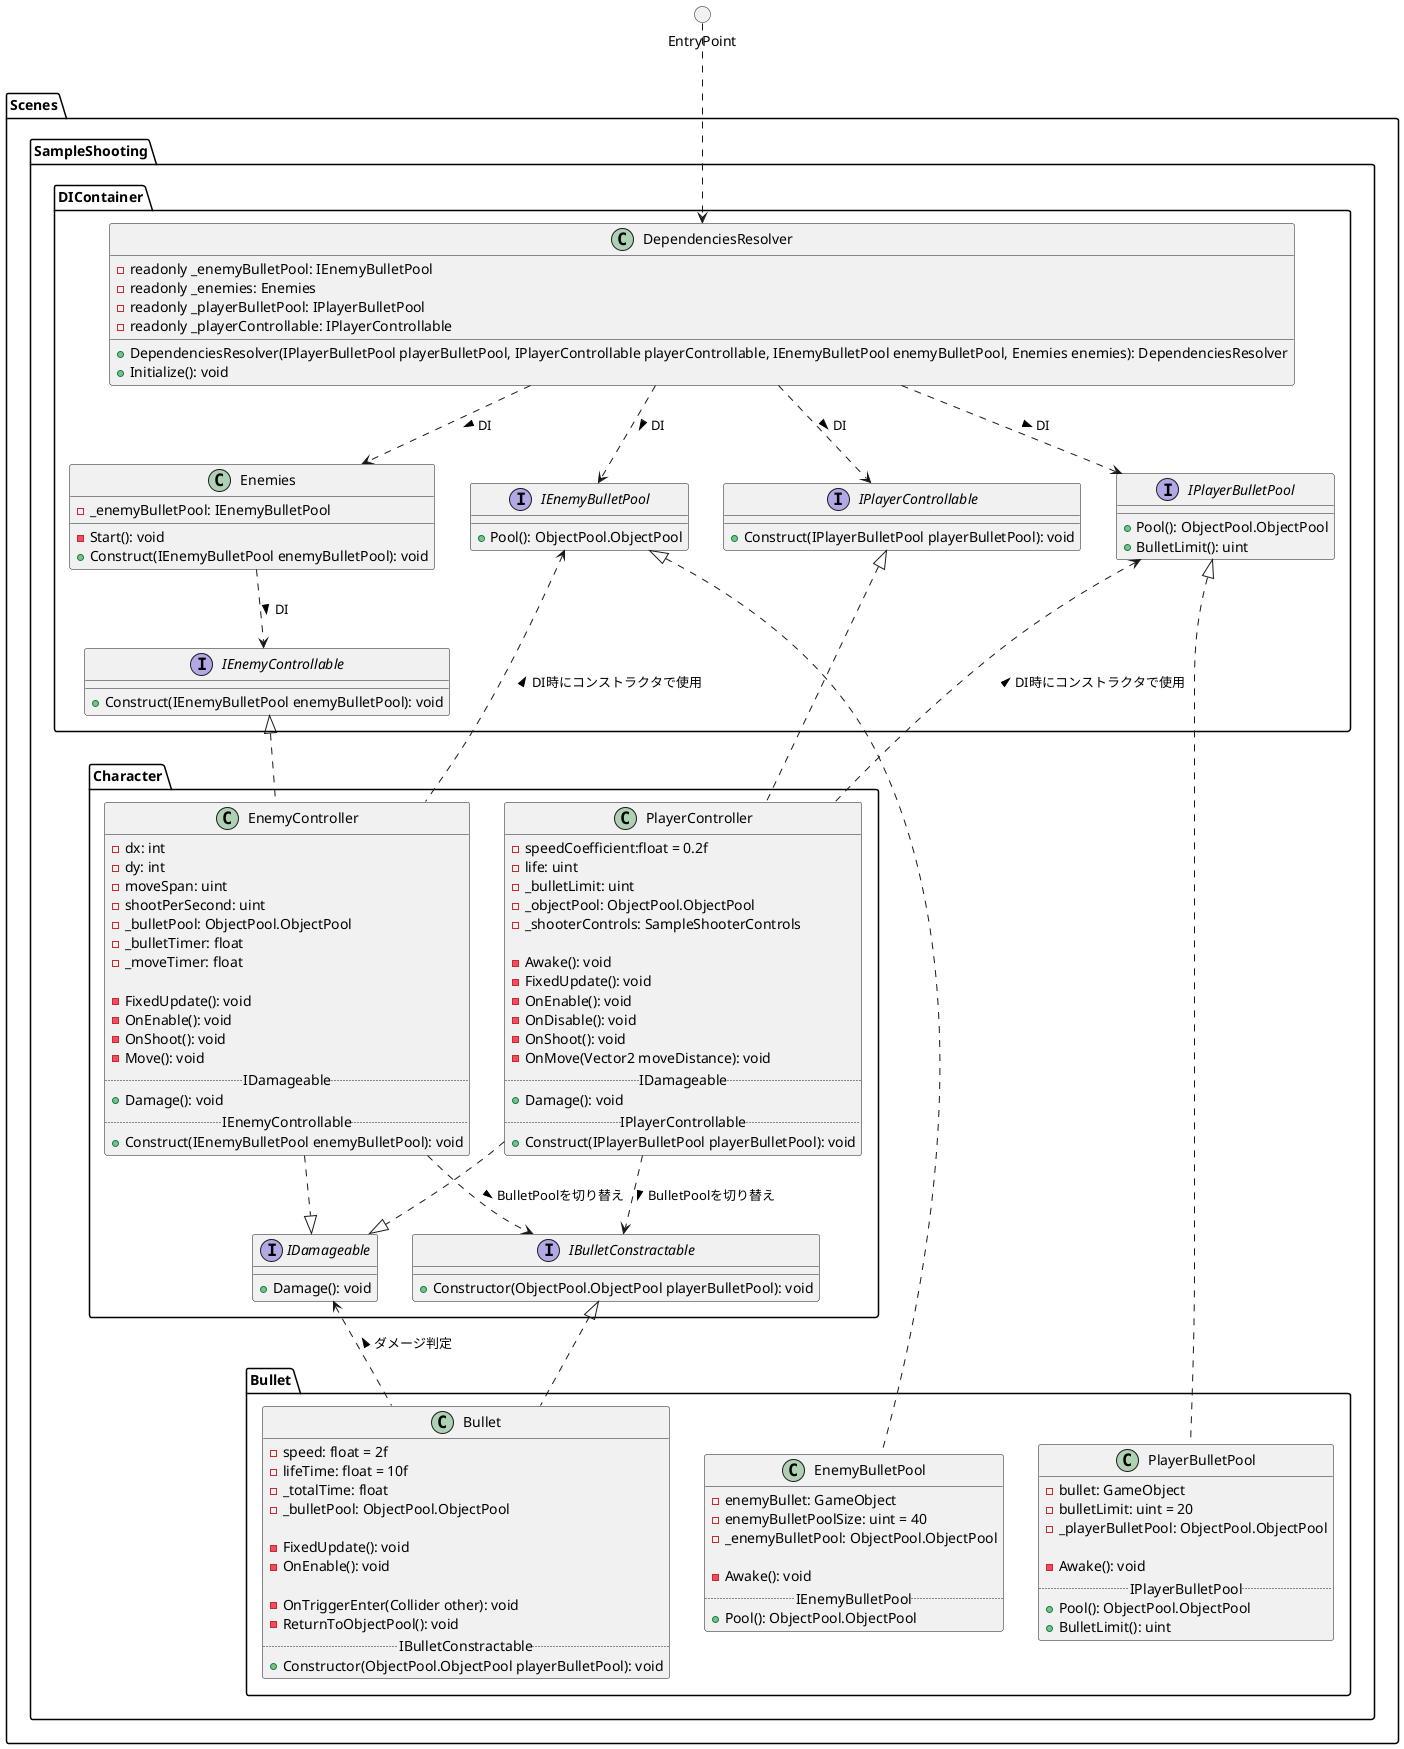 @startuml
circle EntryPoint

namespace Scenes.SampleShooting.DIContainer{
	interface IEnemyBulletPool
	{
		+ Pool(): ObjectPool.ObjectPool 
	}

	interface IPlayerBulletPool
	{
		+ Pool(): ObjectPool.ObjectPool
		+ BulletLimit(): uint
	}
	
	interface IPlayerControllable
	{
		+ Construct(IPlayerBulletPool playerBulletPool): void
	}

	interface IEnemyControllable
	{
		+ Construct(IEnemyBulletPool enemyBulletPool): void
	}

	class Enemies
	{
		- _enemyBulletPool: IEnemyBulletPool

		- Start(): void
		+ Construct(IEnemyBulletPool enemyBulletPool): void
	}

	class DependenciesResolver
	{
		- readonly _enemyBulletPool: IEnemyBulletPool
		- readonly _enemies: Enemies
		- readonly _playerBulletPool: IPlayerBulletPool
		- readonly _playerControllable: IPlayerControllable

		+ DependenciesResolver(IPlayerBulletPool playerBulletPool, IPlayerControllable playerControllable, IEnemyBulletPool enemyBulletPool, Enemies enemies): DependenciesResolver
		+ Initialize(): void
	}
	DependenciesResolver ..> IEnemyBulletPool :> DI
	DependenciesResolver ..> IPlayerBulletPool :> DI
	DependenciesResolver ..> IPlayerControllable :> DI
	DependenciesResolver ..> Enemies :> DI
	Enemies ..> IEnemyControllable :> DI
}
EntryPoint .down.> Scenes.SampleShooting.DIContainer.DependenciesResolver

namespace Scenes.SampleShooting.Character{
	interface IBulletConstractable
	{
		+ Constructor(ObjectPool.ObjectPool playerBulletPool): void
	}
	
	interface IDamageable
	{
		+ Damage(): void
	}

	class EnemyController
	{
		- dx: int
		- dy: int
		- moveSpan: uint
		- shootPerSecond: uint
		- _bulletPool: ObjectPool.ObjectPool
		- _bulletTimer: float
		- _moveTimer: float

		- FixedUpdate(): void
		- OnEnable(): void
		- OnShoot(): void
		- Move(): void
		.. IDamageable ..
		+ Damage(): void
		.. IEnemyControllable ..
		+ Construct(IEnemyBulletPool enemyBulletPool): void
	}
	
	EnemyController ..|> IDamageable
	EnemyController ..> IBulletConstractable :> BulletPoolを切り替え
	
	class PlayerController
	{
		- speedCoefficient:float = 0.2f
		- life: uint
		- _bulletLimit: uint
		- _objectPool: ObjectPool.ObjectPool
		- _shooterControls: SampleShooterControls

		- Awake(): void
		- FixedUpdate(): void
		- OnEnable(): void
		- OnDisable(): void
		- OnShoot(): void
		- OnMove(Vector2 moveDistance): void
		.. IDamageable ..
		+ Damage(): void
		.. IPlayerControllable ..
		+ Construct(IPlayerBulletPool playerBulletPool): void
	}
	PlayerController ..|> IDamageable
	PlayerController ..> IBulletConstractable :> BulletPoolを切り替え
}
Scenes.SampleShooting.Character.EnemyController .up.|> Scenes.SampleShooting.DIContainer.IEnemyControllable
Scenes.SampleShooting.Character.PlayerController .up.|> Scenes.SampleShooting.DIContainer.IPlayerControllable
Scenes.SampleShooting.Character.EnemyController .up.> Scenes.SampleShooting.DIContainer.IEnemyBulletPool :> DI時にコンストラクタで使用
Scenes.SampleShooting.Character.PlayerController .up.> Scenes.SampleShooting.DIContainer.IPlayerBulletPool :> DI時にコンストラクタで使用

namespace Scenes.SampleShooting.Bullet{
	class Bullet
	{
		- speed: float = 2f
		- lifeTime: float = 10f
		- _totalTime: float
		- _bulletPool: ObjectPool.ObjectPool

		- FixedUpdate(): void
		- OnEnable(): void
		
		- OnTriggerEnter(Collider other): void
		- ReturnToObjectPool(): void
		.. IBulletConstractable ..
		+ Constructor(ObjectPool.ObjectPool playerBulletPool): void
	}

	class EnemyBulletPool
	{
		- enemyBullet: GameObject
		- enemyBulletPoolSize: uint = 40
		- _enemyBulletPool: ObjectPool.ObjectPool

		- Awake(): void
		.. IEnemyBulletPool ..
		+ Pool(): ObjectPool.ObjectPool
	}

	class PlayerBulletPool
	{
		- bullet: GameObject
		- bulletLimit: uint = 20
		- _playerBulletPool: ObjectPool.ObjectPool

		- Awake(): void
		.. IPlayerBulletPool ..
		+ Pool(): ObjectPool.ObjectPool
		+ BulletLimit(): uint
	}
}

Scenes.SampleShooting.Bullet.PlayerBulletPool .up.|> Scenes.SampleShooting.DIContainer.IPlayerBulletPool
Scenes.SampleShooting.Bullet.EnemyBulletPool .up.|> Scenes.SampleShooting.DIContainer.IEnemyBulletPool
Scenes.SampleShooting.Bullet.Bullet .up.|> Scenes.SampleShooting.Character.IBulletConstractable
Scenes.SampleShooting.Bullet.Bullet .up.> Scenes.SampleShooting.Character.IDamageable :> ダメージ判定

@enduml